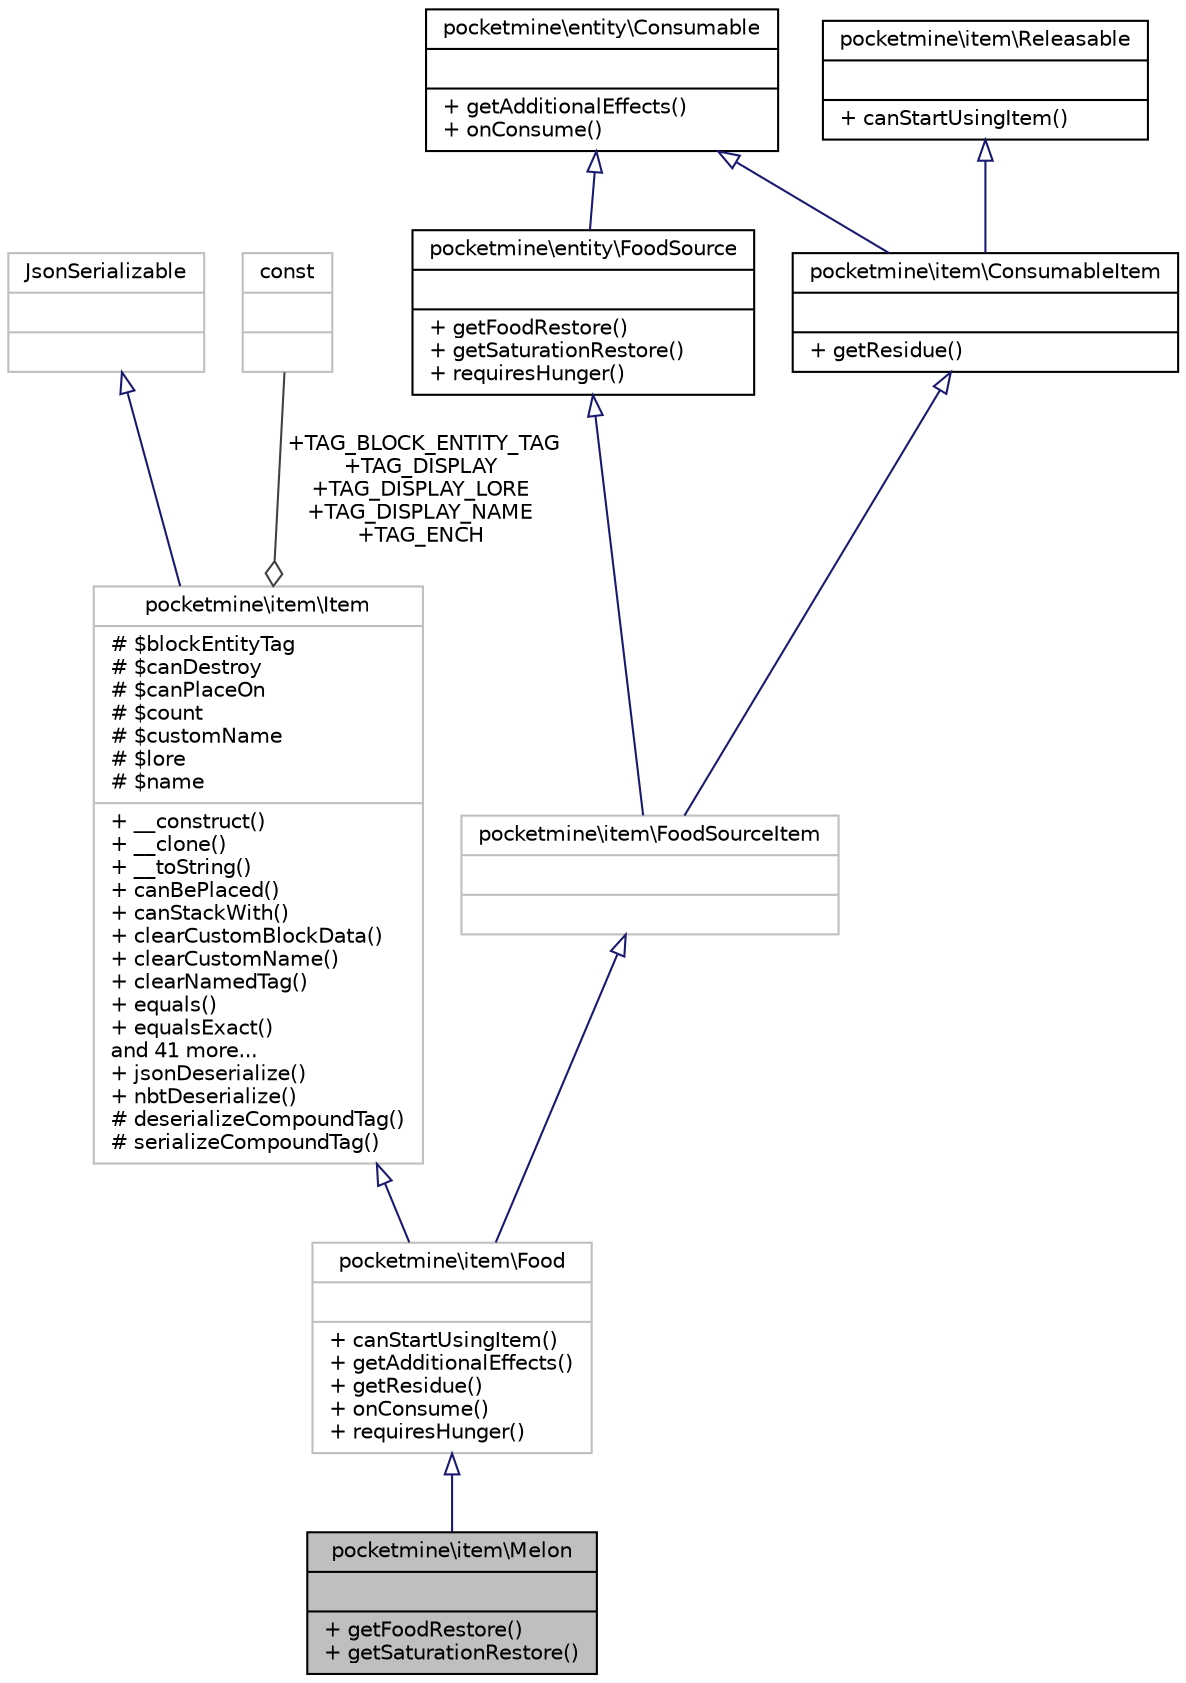 digraph "pocketmine\item\Melon"
{
 // INTERACTIVE_SVG=YES
 // LATEX_PDF_SIZE
  edge [fontname="Helvetica",fontsize="10",labelfontname="Helvetica",labelfontsize="10"];
  node [fontname="Helvetica",fontsize="10",shape=record];
  Node1 [label="{pocketmine\\item\\Melon\n||+ getFoodRestore()\l+ getSaturationRestore()\l}",height=0.2,width=0.4,color="black", fillcolor="grey75", style="filled", fontcolor="black",tooltip=" "];
  Node2 -> Node1 [dir="back",color="midnightblue",fontsize="10",style="solid",arrowtail="onormal",fontname="Helvetica"];
  Node2 [label="{pocketmine\\item\\Food\n||+ canStartUsingItem()\l+ getAdditionalEffects()\l+ getResidue()\l+ onConsume()\l+ requiresHunger()\l}",height=0.2,width=0.4,color="grey75", fillcolor="white", style="filled",URL="$dc/de1/classpocketmine_1_1item_1_1_food.html",tooltip=" "];
  Node3 -> Node2 [dir="back",color="midnightblue",fontsize="10",style="solid",arrowtail="onormal",fontname="Helvetica"];
  Node3 [label="{pocketmine\\item\\Item\n|# $blockEntityTag\l# $canDestroy\l# $canPlaceOn\l# $count\l# $customName\l# $lore\l# $name\l|+ __construct()\l+ __clone()\l+ __toString()\l+ canBePlaced()\l+ canStackWith()\l+ clearCustomBlockData()\l+ clearCustomName()\l+ clearNamedTag()\l+ equals()\l+ equalsExact()\land 41 more...\l+ jsonDeserialize()\l+ nbtDeserialize()\l# deserializeCompoundTag()\l# serializeCompoundTag()\l}",height=0.2,width=0.4,color="grey75", fillcolor="white", style="filled",URL="$d5/d8a/classpocketmine_1_1item_1_1_item.html",tooltip=" "];
  Node4 -> Node3 [dir="back",color="midnightblue",fontsize="10",style="solid",arrowtail="onormal",fontname="Helvetica"];
  Node4 [label="{JsonSerializable\n||}",height=0.2,width=0.4,color="grey75", fillcolor="white", style="filled",tooltip=" "];
  Node5 -> Node3 [color="grey25",fontsize="10",style="solid",label=" +TAG_BLOCK_ENTITY_TAG\n+TAG_DISPLAY\n+TAG_DISPLAY_LORE\n+TAG_DISPLAY_NAME\n+TAG_ENCH" ,arrowhead="odiamond",fontname="Helvetica"];
  Node5 [label="{const\n||}",height=0.2,width=0.4,color="grey75", fillcolor="white", style="filled",tooltip=" "];
  Node6 -> Node2 [dir="back",color="midnightblue",fontsize="10",style="solid",arrowtail="onormal",fontname="Helvetica"];
  Node6 [label="{pocketmine\\item\\FoodSourceItem\n||}",height=0.2,width=0.4,color="grey75", fillcolor="white", style="filled",URL="$de/d44/interfacepocketmine_1_1item_1_1_food_source_item.html",tooltip=" "];
  Node7 -> Node6 [dir="back",color="midnightblue",fontsize="10",style="solid",arrowtail="onormal",fontname="Helvetica"];
  Node7 [label="{pocketmine\\item\\ConsumableItem\n||+ getResidue()\l}",height=0.2,width=0.4,color="black", fillcolor="white", style="filled",URL="$d2/de2/interfacepocketmine_1_1item_1_1_consumable_item.html",tooltip=" "];
  Node8 -> Node7 [dir="back",color="midnightblue",fontsize="10",style="solid",arrowtail="onormal",fontname="Helvetica"];
  Node8 [label="{pocketmine\\entity\\Consumable\n||+ getAdditionalEffects()\l+ onConsume()\l}",height=0.2,width=0.4,color="black", fillcolor="white", style="filled",URL="$db/d3f/interfacepocketmine_1_1entity_1_1_consumable.html",tooltip=" "];
  Node9 -> Node7 [dir="back",color="midnightblue",fontsize="10",style="solid",arrowtail="onormal",fontname="Helvetica"];
  Node9 [label="{pocketmine\\item\\Releasable\n||+ canStartUsingItem()\l}",height=0.2,width=0.4,color="black", fillcolor="white", style="filled",URL="$d4/d35/interfacepocketmine_1_1item_1_1_releasable.html",tooltip=" "];
  Node10 -> Node6 [dir="back",color="midnightblue",fontsize="10",style="solid",arrowtail="onormal",fontname="Helvetica"];
  Node10 [label="{pocketmine\\entity\\FoodSource\n||+ getFoodRestore()\l+ getSaturationRestore()\l+ requiresHunger()\l}",height=0.2,width=0.4,color="black", fillcolor="white", style="filled",URL="$df/dfd/interfacepocketmine_1_1entity_1_1_food_source.html",tooltip=" "];
  Node8 -> Node10 [dir="back",color="midnightblue",fontsize="10",style="solid",arrowtail="onormal",fontname="Helvetica"];
}
